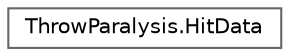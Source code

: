 digraph "クラス階層図"
{
 // LATEX_PDF_SIZE
  bgcolor="transparent";
  edge [fontname=Helvetica,fontsize=10,labelfontname=Helvetica,labelfontsize=10];
  node [fontname=Helvetica,fontsize=10,shape=box,height=0.2,width=0.4];
  rankdir="LR";
  Node0 [id="Node000000",label="ThrowParalysis.HitData",height=0.2,width=0.4,color="grey40", fillcolor="white", style="filled",URL="$class_throw_paralysis_1_1_hit_data.html",tooltip=" "];
}
